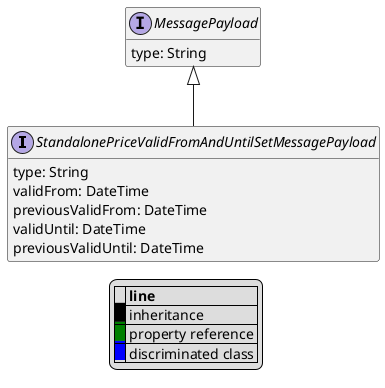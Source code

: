 @startuml

hide empty fields
hide empty methods
legend
|= |= line |
|<back:black>   </back>| inheritance |
|<back:green>   </back>| property reference |
|<back:blue>   </back>| discriminated class |
endlegend
interface StandalonePriceValidFromAndUntilSetMessagePayload [[StandalonePriceValidFromAndUntilSetMessagePayload.svg]] extends MessagePayload {
    type: String
    validFrom: DateTime
    previousValidFrom: DateTime
    validUntil: DateTime
    previousValidUntil: DateTime
}
interface MessagePayload [[MessagePayload.svg]]  {
    type: String
}





@enduml
